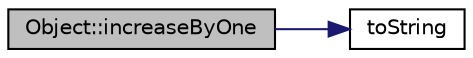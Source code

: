 digraph "Object::increaseByOne"
{
  edge [fontname="Helvetica",fontsize="10",labelfontname="Helvetica",labelfontsize="10"];
  node [fontname="Helvetica",fontsize="10",shape=record];
  rankdir="LR";
  Node1 [label="Object::increaseByOne",height=0.2,width=0.4,color="black", fillcolor="grey75", style="filled", fontcolor="black"];
  Node1 -> Node2 [color="midnightblue",fontsize="10",style="solid",fontname="Helvetica"];
  Node2 [label="toString",height=0.2,width=0.4,color="black", fillcolor="white", style="filled",URL="$Memento_8cpp.html#a90503872144928016292aaa273e07678"];
}
